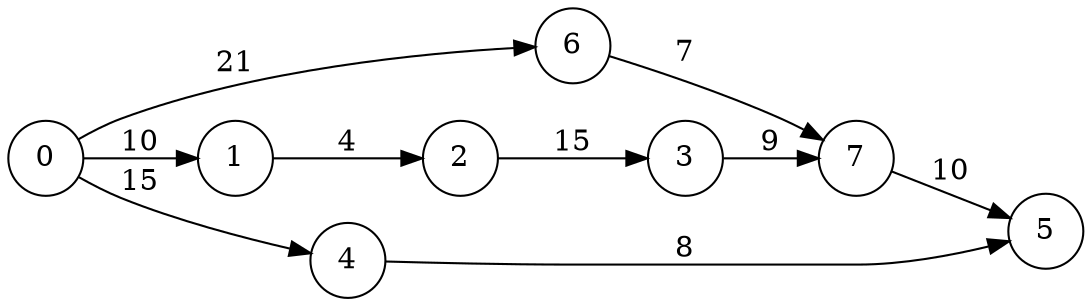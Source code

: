 digraph distances {
  rankdir=LR;
  size="8,5" node [shape = circle];
  0 -> 1 [ label = "10" ];
  1 -> 2 [ label = "4" ];
  2 -> 3 [ label = "15" ];
  3 -> 7 [ label = "9" ];
  0 -> 4 [ label = "15" ];
  4 -> 5 [ label = "8" ];
  7 -> 5 [ label = "10" ];
  0 -> 6 [ label = "21" ];
  6 -> 7 [ label = "7" ];
}
